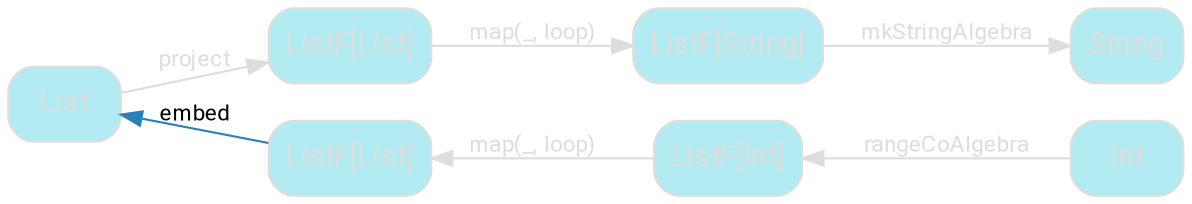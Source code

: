 digraph {
    bgcolor=transparent
    splines=false
    rankdir=LR
    rank=same

    // Default theme: disabled
    node[shape="rectangle" style="rounded,filled" color="#dddddd" fillcolor="#b2ebf2" fontcolor="#dddddd" fontname="Segoe UI,Roboto,Helvetica,Arial,sans-serif"]
    edge [color="#dddddd" fontcolor="#dddddd" fontname="Segoe UI,Roboto,Helvetica,Arial,sans-serif" fontsize=11]

    List

    subgraph FB_graph {
        anaFB[label="ListF[List]"]
        cataFB[label="ListF[List]"]
    }

    subgraph FA_graph {
        anaFA[label="ListF[Int]"]
        cataFA[label="ListF[String]"]
    }

    subgraph A_graph {
        anaA[label=Int]
        cataA[label=String]
    }

    List   -> cataFB[label=project]
    cataFB -> cataFA[label="map(_, loop)"]
    cataFA -> cataA[label=mkStringAlgebra]

    anaA  -> anaFA[label=rangeCoAlgebra]
    anaFA -> anaFB[label="map(_, loop)"]
    anaFB -> List[label=embed color="#2980B9" fontcolor="#000000"]

}
